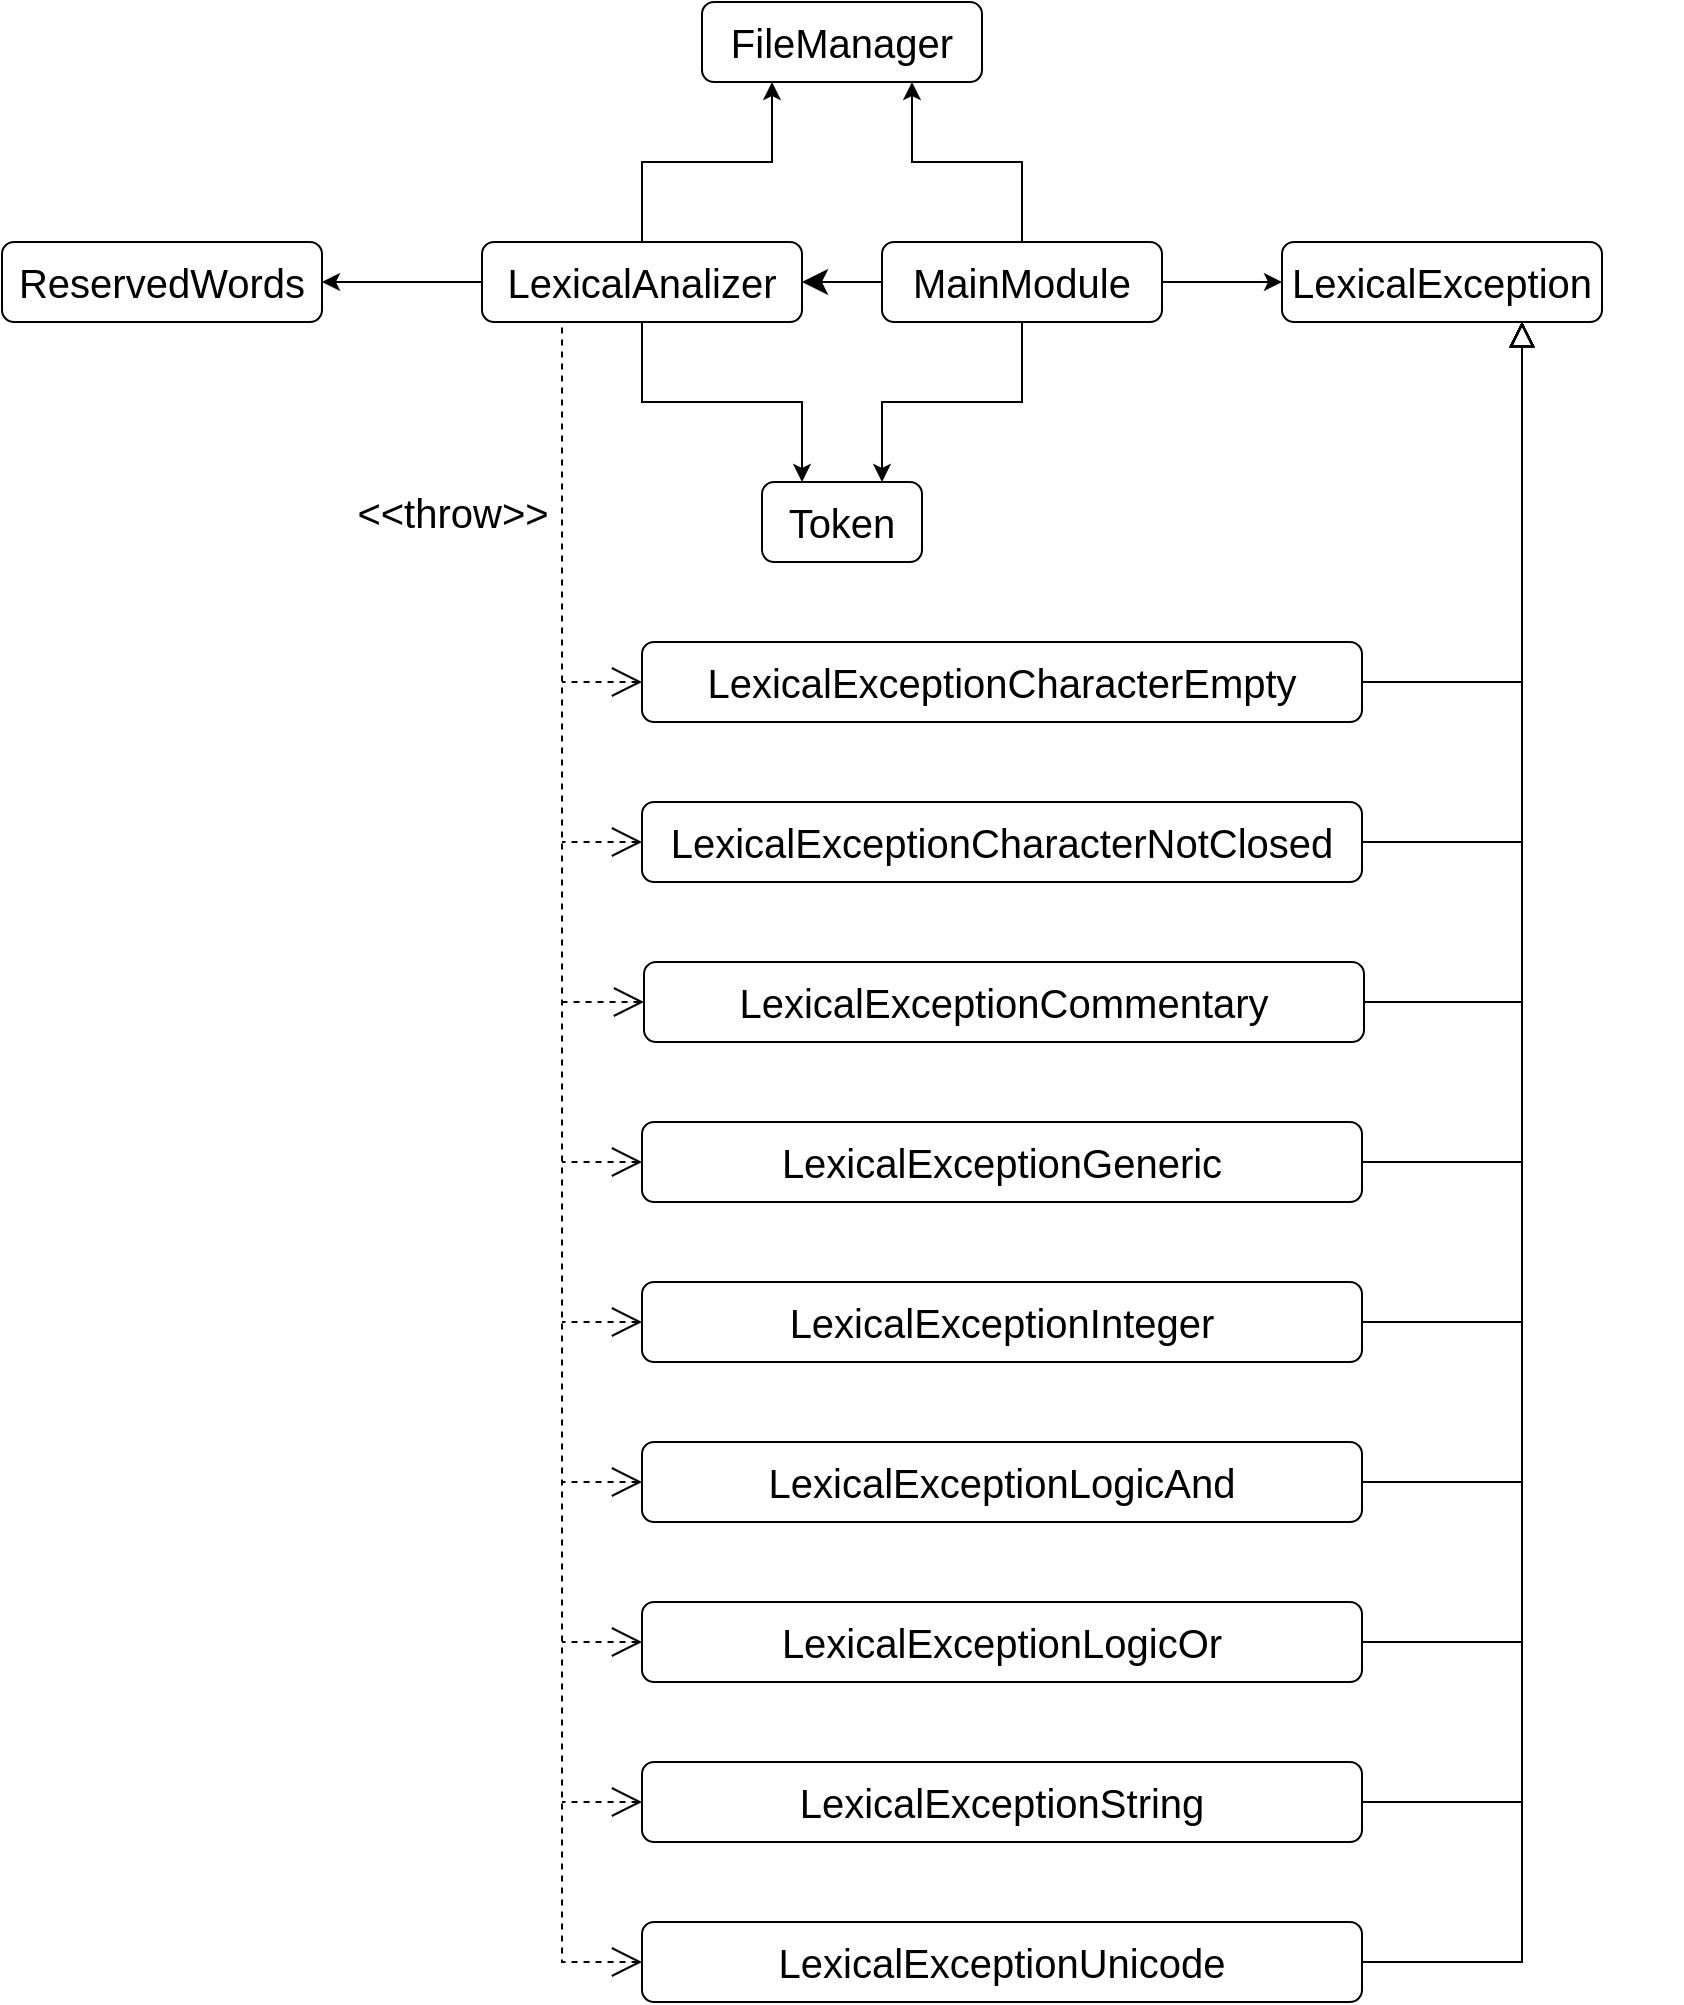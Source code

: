 <mxfile version="20.2.3" type="device"><diagram id="JPyv7Gp31r5-v8a4ra2v" name="Página-1"><mxGraphModel dx="3342" dy="475" grid="1" gridSize="10" guides="1" tooltips="1" connect="1" arrows="1" fold="1" page="0" pageScale="1" pageWidth="827" pageHeight="1169" math="0" shadow="0"><root><mxCell id="0"/><mxCell id="1" parent="0"/><mxCell id="3EwePg1L35wS43MwtObF-40" value="" style="group;rotation=0;" parent="1" vertex="1" connectable="0"><mxGeometry x="80" y="480" width="840" height="1000" as="geometry"/></mxCell><mxCell id="K6XusGN2tXa1iuCb6UQw-1" value="FileManager" style="rounded=1;whiteSpace=wrap;html=1;fontSize=20;rotation=0;" parent="3EwePg1L35wS43MwtObF-40" vertex="1"><mxGeometry x="350" width="140" height="40" as="geometry"/></mxCell><mxCell id="K6XusGN2tXa1iuCb6UQw-2" value="LexicalAnalizer" style="rounded=1;whiteSpace=wrap;html=1;fontSize=20;rotation=0;" parent="3EwePg1L35wS43MwtObF-40" vertex="1"><mxGeometry x="240" y="120" width="160" height="40" as="geometry"/></mxCell><mxCell id="K6XusGN2tXa1iuCb6UQw-3" value="MainModule" style="rounded=1;whiteSpace=wrap;html=1;fontSize=20;rotation=0;" parent="3EwePg1L35wS43MwtObF-40" vertex="1"><mxGeometry x="440" y="120" width="140" height="40" as="geometry"/></mxCell><mxCell id="K6XusGN2tXa1iuCb6UQw-4" value="ReservedWords" style="rounded=1;whiteSpace=wrap;html=1;fontSize=20;rotation=0;" parent="3EwePg1L35wS43MwtObF-40" vertex="1"><mxGeometry y="120" width="160" height="40" as="geometry"/></mxCell><mxCell id="K6XusGN2tXa1iuCb6UQw-5" value="Token" style="rounded=1;whiteSpace=wrap;html=1;fontSize=20;rotation=0;" parent="3EwePg1L35wS43MwtObF-40" vertex="1"><mxGeometry x="380" y="240" width="80" height="40" as="geometry"/></mxCell><mxCell id="K6XusGN2tXa1iuCb6UQw-6" value="" style="endArrow=classic;html=1;rounded=0;fontSize=20;entryX=0.75;entryY=0;entryDx=0;entryDy=0;exitX=0.5;exitY=1;exitDx=0;exitDy=0;" parent="3EwePg1L35wS43MwtObF-40" source="K6XusGN2tXa1iuCb6UQw-3" target="K6XusGN2tXa1iuCb6UQw-5" edge="1"><mxGeometry width="50" height="50" relative="1" as="geometry"><mxPoint x="280" y="120" as="sourcePoint"/><mxPoint x="330" y="70" as="targetPoint"/><Array as="points"><mxPoint x="510" y="200"/><mxPoint x="440" y="200"/></Array></mxGeometry></mxCell><mxCell id="K6XusGN2tXa1iuCb6UQw-7" value="" style="endArrow=classic;html=1;rounded=0;fontSize=20;exitX=0.5;exitY=1;exitDx=0;exitDy=0;entryX=0.25;entryY=0;entryDx=0;entryDy=0;" parent="3EwePg1L35wS43MwtObF-40" source="K6XusGN2tXa1iuCb6UQw-2" target="K6XusGN2tXa1iuCb6UQw-5" edge="1"><mxGeometry width="50" height="50" relative="1" as="geometry"><mxPoint x="280" y="120" as="sourcePoint"/><mxPoint x="330" y="70" as="targetPoint"/><Array as="points"><mxPoint x="320" y="200"/><mxPoint x="400" y="200"/></Array></mxGeometry></mxCell><mxCell id="K6XusGN2tXa1iuCb6UQw-8" value="" style="endArrow=classic;html=1;rounded=0;fontSize=20;entryX=0.25;entryY=1;entryDx=0;entryDy=0;exitX=0.5;exitY=0;exitDx=0;exitDy=0;" parent="3EwePg1L35wS43MwtObF-40" source="K6XusGN2tXa1iuCb6UQw-2" target="K6XusGN2tXa1iuCb6UQw-1" edge="1"><mxGeometry width="50" height="50" relative="1" as="geometry"><mxPoint x="280" y="120" as="sourcePoint"/><mxPoint x="330" y="70" as="targetPoint"/><Array as="points"><mxPoint x="320" y="80"/><mxPoint x="385" y="80"/></Array></mxGeometry></mxCell><mxCell id="K6XusGN2tXa1iuCb6UQw-9" value="" style="endArrow=classic;html=1;rounded=0;fontSize=20;entryX=0.75;entryY=1;entryDx=0;entryDy=0;exitX=0.5;exitY=0;exitDx=0;exitDy=0;" parent="3EwePg1L35wS43MwtObF-40" source="K6XusGN2tXa1iuCb6UQw-3" target="K6XusGN2tXa1iuCb6UQw-1" edge="1"><mxGeometry width="50" height="50" relative="1" as="geometry"><mxPoint x="280" y="120" as="sourcePoint"/><mxPoint x="330" y="70" as="targetPoint"/><Array as="points"><mxPoint x="510" y="80"/><mxPoint x="455" y="80"/></Array></mxGeometry></mxCell><mxCell id="K6XusGN2tXa1iuCb6UQw-10" value="" style="endArrow=classic;html=1;rounded=0;fontSize=20;entryX=1;entryY=0.5;entryDx=0;entryDy=0;exitX=0;exitY=0.5;exitDx=0;exitDy=0;" parent="3EwePg1L35wS43MwtObF-40" source="K6XusGN2tXa1iuCb6UQw-2" target="K6XusGN2tXa1iuCb6UQw-4" edge="1"><mxGeometry width="50" height="50" relative="1" as="geometry"><mxPoint x="280" y="120" as="sourcePoint"/><mxPoint x="330" y="70" as="targetPoint"/></mxGeometry></mxCell><mxCell id="3EwePg1L35wS43MwtObF-1" value="LexicalException" style="rounded=1;whiteSpace=wrap;html=1;fontSize=20;rotation=0;" parent="3EwePg1L35wS43MwtObF-40" vertex="1"><mxGeometry x="640" y="120" width="160" height="40" as="geometry"/></mxCell><mxCell id="3EwePg1L35wS43MwtObF-2" value="LexicalExceptionCharacterEmpty" style="rounded=1;whiteSpace=wrap;html=1;fontSize=20;rotation=0;" parent="3EwePg1L35wS43MwtObF-40" vertex="1"><mxGeometry x="320" y="320" width="360" height="40" as="geometry"/></mxCell><mxCell id="3EwePg1L35wS43MwtObF-6" value="LexicalExceptionUnicode" style="rounded=1;whiteSpace=wrap;html=1;fontSize=20;rotation=0;" parent="3EwePg1L35wS43MwtObF-40" vertex="1"><mxGeometry x="320" y="960" width="360" height="40" as="geometry"/></mxCell><mxCell id="3EwePg1L35wS43MwtObF-7" value="LexicalExceptionString" style="rounded=1;whiteSpace=wrap;html=1;fontSize=20;rotation=0;" parent="3EwePg1L35wS43MwtObF-40" vertex="1"><mxGeometry x="320" y="880" width="360" height="40" as="geometry"/></mxCell><mxCell id="3EwePg1L35wS43MwtObF-8" value="LexicalExceptionLogicOr" style="rounded=1;whiteSpace=wrap;html=1;fontSize=20;rotation=0;" parent="3EwePg1L35wS43MwtObF-40" vertex="1"><mxGeometry x="320" y="800" width="360" height="40" as="geometry"/></mxCell><mxCell id="3EwePg1L35wS43MwtObF-9" value="LexicalExceptionLogicAnd" style="rounded=1;whiteSpace=wrap;html=1;fontSize=20;rotation=0;" parent="3EwePg1L35wS43MwtObF-40" vertex="1"><mxGeometry x="320" y="720" width="360" height="40" as="geometry"/></mxCell><mxCell id="3EwePg1L35wS43MwtObF-10" value="LexicalExceptionInteger" style="rounded=1;whiteSpace=wrap;html=1;fontSize=20;rotation=0;" parent="3EwePg1L35wS43MwtObF-40" vertex="1"><mxGeometry x="320" y="640" width="360" height="40" as="geometry"/></mxCell><mxCell id="3EwePg1L35wS43MwtObF-11" value="LexicalExceptionGeneric" style="rounded=1;whiteSpace=wrap;html=1;fontSize=20;rotation=0;" parent="3EwePg1L35wS43MwtObF-40" vertex="1"><mxGeometry x="320" y="560" width="360" height="40" as="geometry"/></mxCell><mxCell id="3EwePg1L35wS43MwtObF-12" value="LexicalExceptionCommentary" style="rounded=1;whiteSpace=wrap;html=1;fontSize=20;rotation=0;" parent="3EwePg1L35wS43MwtObF-40" vertex="1"><mxGeometry x="321" y="480" width="360" height="40" as="geometry"/></mxCell><mxCell id="3EwePg1L35wS43MwtObF-13" value="LexicalExceptionCharacterNotClosed" style="rounded=1;whiteSpace=wrap;html=1;fontSize=20;rotation=0;" parent="3EwePg1L35wS43MwtObF-40" vertex="1"><mxGeometry x="320" y="400" width="360" height="40" as="geometry"/></mxCell><mxCell id="3EwePg1L35wS43MwtObF-16" value="" style="endArrow=none;dashed=1;html=1;rounded=0;startSize=13;endSize=6;startArrow=open;startFill=0;exitX=0;exitY=0.5;exitDx=0;exitDy=0;" parent="3EwePg1L35wS43MwtObF-40" source="3EwePg1L35wS43MwtObF-13" edge="1"><mxGeometry width="50" height="50" relative="1" as="geometry"><mxPoint x="760" y="560" as="sourcePoint"/><mxPoint x="280" y="420" as="targetPoint"/></mxGeometry></mxCell><mxCell id="3EwePg1L35wS43MwtObF-18" value="" style="endArrow=none;dashed=1;html=1;rounded=0;startSize=13;endSize=6;startArrow=open;startFill=0;entryX=0.25;entryY=1;entryDx=0;entryDy=0;exitX=0;exitY=0.5;exitDx=0;exitDy=0;" parent="3EwePg1L35wS43MwtObF-40" source="3EwePg1L35wS43MwtObF-6" target="K6XusGN2tXa1iuCb6UQw-2" edge="1"><mxGeometry width="50" height="50" relative="1" as="geometry"><mxPoint x="770" y="570" as="sourcePoint"/><mxPoint x="820" y="520" as="targetPoint"/><Array as="points"><mxPoint x="280" y="980"/></Array></mxGeometry></mxCell><mxCell id="3EwePg1L35wS43MwtObF-19" value="" style="endArrow=none;dashed=1;html=1;rounded=0;startSize=13;endSize=6;startArrow=open;startFill=0;exitX=0;exitY=0.5;exitDx=0;exitDy=0;" parent="3EwePg1L35wS43MwtObF-40" source="3EwePg1L35wS43MwtObF-12" edge="1"><mxGeometry width="50" height="50" relative="1" as="geometry"><mxPoint x="800" y="570" as="sourcePoint"/><mxPoint x="280" y="500" as="targetPoint"/></mxGeometry></mxCell><mxCell id="3EwePg1L35wS43MwtObF-20" value="" style="endArrow=none;dashed=1;html=1;rounded=0;startSize=13;endSize=6;startArrow=open;startFill=0;exitX=0;exitY=0.5;exitDx=0;exitDy=0;" parent="3EwePg1L35wS43MwtObF-40" source="3EwePg1L35wS43MwtObF-11" edge="1"><mxGeometry width="50" height="50" relative="1" as="geometry"><mxPoint x="790" y="590" as="sourcePoint"/><mxPoint x="280" y="580" as="targetPoint"/></mxGeometry></mxCell><mxCell id="3EwePg1L35wS43MwtObF-21" value="" style="endArrow=none;dashed=1;html=1;rounded=0;startSize=13;endSize=6;startArrow=open;startFill=0;exitX=0;exitY=0.5;exitDx=0;exitDy=0;" parent="3EwePg1L35wS43MwtObF-40" source="3EwePg1L35wS43MwtObF-10" edge="1"><mxGeometry width="50" height="50" relative="1" as="geometry"><mxPoint x="800" y="600" as="sourcePoint"/><mxPoint x="280" y="660" as="targetPoint"/></mxGeometry></mxCell><mxCell id="3EwePg1L35wS43MwtObF-22" value="" style="endArrow=none;dashed=1;html=1;rounded=0;startSize=13;endSize=6;startArrow=open;startFill=0;exitX=0;exitY=0.5;exitDx=0;exitDy=0;" parent="3EwePg1L35wS43MwtObF-40" source="3EwePg1L35wS43MwtObF-9" edge="1"><mxGeometry width="50" height="50" relative="1" as="geometry"><mxPoint x="810" y="610" as="sourcePoint"/><mxPoint x="280" y="740" as="targetPoint"/></mxGeometry></mxCell><mxCell id="3EwePg1L35wS43MwtObF-23" value="" style="endArrow=none;dashed=1;html=1;rounded=0;startSize=13;endSize=6;startArrow=open;startFill=0;exitX=0;exitY=0.5;exitDx=0;exitDy=0;" parent="3EwePg1L35wS43MwtObF-40" source="3EwePg1L35wS43MwtObF-8" edge="1"><mxGeometry width="50" height="50" relative="1" as="geometry"><mxPoint x="820" y="620" as="sourcePoint"/><mxPoint x="280" y="820" as="targetPoint"/></mxGeometry></mxCell><mxCell id="3EwePg1L35wS43MwtObF-24" value="" style="endArrow=none;dashed=1;html=1;rounded=0;startSize=13;endSize=6;startArrow=open;startFill=0;exitX=0;exitY=0.5;exitDx=0;exitDy=0;" parent="3EwePg1L35wS43MwtObF-40" source="3EwePg1L35wS43MwtObF-7" edge="1"><mxGeometry width="50" height="50" relative="1" as="geometry"><mxPoint x="830" y="630" as="sourcePoint"/><mxPoint x="280" y="900" as="targetPoint"/></mxGeometry></mxCell><mxCell id="3EwePg1L35wS43MwtObF-25" value="" style="endArrow=none;dashed=1;html=1;rounded=0;startSize=13;endSize=6;startArrow=open;startFill=0;exitX=0;exitY=0.5;exitDx=0;exitDy=0;" parent="3EwePg1L35wS43MwtObF-40" source="3EwePg1L35wS43MwtObF-2" edge="1"><mxGeometry width="50" height="50" relative="1" as="geometry"><mxPoint x="840" y="640" as="sourcePoint"/><mxPoint x="280" y="340" as="targetPoint"/></mxGeometry></mxCell><mxCell id="3EwePg1L35wS43MwtObF-26" value="" style="endArrow=classic;html=1;rounded=0;startSize=13;endSize=6;entryX=0;entryY=0.5;entryDx=0;entryDy=0;exitX=1;exitY=0.5;exitDx=0;exitDy=0;" parent="3EwePg1L35wS43MwtObF-40" source="K6XusGN2tXa1iuCb6UQw-3" target="3EwePg1L35wS43MwtObF-1" edge="1"><mxGeometry width="50" height="50" relative="1" as="geometry"><mxPoint x="610" y="510" as="sourcePoint"/><mxPoint x="660" y="460" as="targetPoint"/></mxGeometry></mxCell><mxCell id="3EwePg1L35wS43MwtObF-27" value="&amp;lt;&amp;lt;throw&amp;gt;&amp;gt;" style="text;html=1;align=center;verticalAlign=middle;resizable=0;points=[];autosize=1;strokeColor=none;fillColor=none;fontSize=20;rotation=0;" parent="3EwePg1L35wS43MwtObF-40" vertex="1"><mxGeometry x="170" y="240" width="110" height="30" as="geometry"/></mxCell><mxCell id="3EwePg1L35wS43MwtObF-28" value="" style="endArrow=block;html=1;rounded=0;fontSize=20;startSize=13;endSize=10;exitX=1;exitY=0.5;exitDx=0;exitDy=0;endFill=0;entryX=0.75;entryY=1;entryDx=0;entryDy=0;" parent="3EwePg1L35wS43MwtObF-40" source="3EwePg1L35wS43MwtObF-2" target="3EwePg1L35wS43MwtObF-1" edge="1"><mxGeometry width="50" height="50" relative="1" as="geometry"><mxPoint x="580" y="510" as="sourcePoint"/><mxPoint x="810" y="240" as="targetPoint"/><Array as="points"><mxPoint x="760" y="340"/></Array></mxGeometry></mxCell><mxCell id="3EwePg1L35wS43MwtObF-29" value="" style="endArrow=block;html=1;rounded=0;fontSize=20;startSize=13;endSize=10;exitX=1;exitY=0.5;exitDx=0;exitDy=0;endFill=0;entryX=0.75;entryY=1;entryDx=0;entryDy=0;" parent="3EwePg1L35wS43MwtObF-40" source="3EwePg1L35wS43MwtObF-13" target="3EwePg1L35wS43MwtObF-1" edge="1"><mxGeometry width="50" height="50" relative="1" as="geometry"><mxPoint x="580" y="510" as="sourcePoint"/><mxPoint x="780" y="190" as="targetPoint"/><Array as="points"><mxPoint x="760" y="420"/></Array></mxGeometry></mxCell><mxCell id="3EwePg1L35wS43MwtObF-30" value="" style="endArrow=block;html=1;rounded=0;fontSize=20;startSize=13;endSize=10;exitX=1;exitY=0.5;exitDx=0;exitDy=0;endFill=0;entryX=0.75;entryY=1;entryDx=0;entryDy=0;" parent="3EwePg1L35wS43MwtObF-40" source="3EwePg1L35wS43MwtObF-12" target="3EwePg1L35wS43MwtObF-1" edge="1"><mxGeometry width="50" height="50" relative="1" as="geometry"><mxPoint x="580" y="510" as="sourcePoint"/><mxPoint x="720" y="200" as="targetPoint"/><Array as="points"><mxPoint x="760" y="500"/></Array></mxGeometry></mxCell><mxCell id="3EwePg1L35wS43MwtObF-31" value="" style="endArrow=block;html=1;rounded=0;fontSize=20;startSize=13;endSize=10;exitX=1;exitY=0.5;exitDx=0;exitDy=0;endFill=0;entryX=0.75;entryY=1;entryDx=0;entryDy=0;" parent="3EwePg1L35wS43MwtObF-40" source="3EwePg1L35wS43MwtObF-11" target="3EwePg1L35wS43MwtObF-1" edge="1"><mxGeometry width="50" height="50" relative="1" as="geometry"><mxPoint x="580" y="510" as="sourcePoint"/><mxPoint x="820" y="170" as="targetPoint"/><Array as="points"><mxPoint x="760" y="580"/></Array></mxGeometry></mxCell><mxCell id="3EwePg1L35wS43MwtObF-32" value="" style="endArrow=block;html=1;rounded=0;fontSize=20;startSize=13;endSize=10;exitX=1;exitY=0.5;exitDx=0;exitDy=0;endFill=0;entryX=0.75;entryY=1;entryDx=0;entryDy=0;" parent="3EwePg1L35wS43MwtObF-40" source="3EwePg1L35wS43MwtObF-9" target="3EwePg1L35wS43MwtObF-1" edge="1"><mxGeometry width="50" height="50" relative="1" as="geometry"><mxPoint x="580" y="560" as="sourcePoint"/><mxPoint x="860" y="180" as="targetPoint"/><Array as="points"><mxPoint x="760" y="740"/></Array></mxGeometry></mxCell><mxCell id="3EwePg1L35wS43MwtObF-33" value="" style="endArrow=block;html=1;rounded=0;fontSize=20;startSize=13;endSize=10;exitX=1;exitY=0.5;exitDx=0;exitDy=0;endFill=0;entryX=0.75;entryY=1;entryDx=0;entryDy=0;" parent="3EwePg1L35wS43MwtObF-40" source="3EwePg1L35wS43MwtObF-10" target="3EwePg1L35wS43MwtObF-1" edge="1"><mxGeometry width="50" height="50" relative="1" as="geometry"><mxPoint x="580" y="560" as="sourcePoint"/><mxPoint x="980" y="380" as="targetPoint"/><Array as="points"><mxPoint x="760" y="660"/></Array></mxGeometry></mxCell><mxCell id="3EwePg1L35wS43MwtObF-34" value="" style="endArrow=block;html=1;rounded=0;fontSize=20;startSize=13;endSize=10;exitX=1;exitY=0.5;exitDx=0;exitDy=0;endFill=0;entryX=0.75;entryY=1;entryDx=0;entryDy=0;" parent="3EwePg1L35wS43MwtObF-40" source="3EwePg1L35wS43MwtObF-8" target="3EwePg1L35wS43MwtObF-1" edge="1"><mxGeometry width="50" height="50" relative="1" as="geometry"><mxPoint x="580" y="680" as="sourcePoint"/><mxPoint x="890" y="240" as="targetPoint"/><Array as="points"><mxPoint x="760" y="820"/></Array></mxGeometry></mxCell><mxCell id="3EwePg1L35wS43MwtObF-35" value="" style="endArrow=block;html=1;rounded=0;fontSize=20;startSize=13;endSize=10;exitX=1;exitY=0.5;exitDx=0;exitDy=0;endFill=0;entryX=0.75;entryY=1;entryDx=0;entryDy=0;" parent="3EwePg1L35wS43MwtObF-40" source="3EwePg1L35wS43MwtObF-7" target="3EwePg1L35wS43MwtObF-1" edge="1"><mxGeometry width="50" height="50" relative="1" as="geometry"><mxPoint x="580" y="630" as="sourcePoint"/><mxPoint x="900" y="440" as="targetPoint"/><Array as="points"><mxPoint x="760" y="900"/></Array></mxGeometry></mxCell><mxCell id="3EwePg1L35wS43MwtObF-36" value="" style="endArrow=block;html=1;rounded=0;fontSize=20;startSize=13;endSize=10;exitX=1;exitY=0.5;exitDx=0;exitDy=0;endFill=0;entryX=0.75;entryY=1;entryDx=0;entryDy=0;" parent="3EwePg1L35wS43MwtObF-40" source="3EwePg1L35wS43MwtObF-6" target="3EwePg1L35wS43MwtObF-1" edge="1"><mxGeometry width="50" height="50" relative="1" as="geometry"><mxPoint x="580" y="800" as="sourcePoint"/><mxPoint x="830" y="310" as="targetPoint"/><Array as="points"><mxPoint x="760" y="980"/></Array></mxGeometry></mxCell><mxCell id="aMCKPL8Yq9sgVhmWnD0U-3" value="" style="endArrow=classic;html=1;rounded=0;startSize=13;endSize=10;exitX=0;exitY=0.5;exitDx=0;exitDy=0;entryX=1;entryY=0.5;entryDx=0;entryDy=0;" parent="3EwePg1L35wS43MwtObF-40" source="K6XusGN2tXa1iuCb6UQw-3" target="K6XusGN2tXa1iuCb6UQw-2" edge="1"><mxGeometry width="50" height="50" relative="1" as="geometry"><mxPoint x="320" y="400" as="sourcePoint"/><mxPoint x="370" y="450" as="targetPoint"/></mxGeometry></mxCell></root></mxGraphModel></diagram></mxfile>